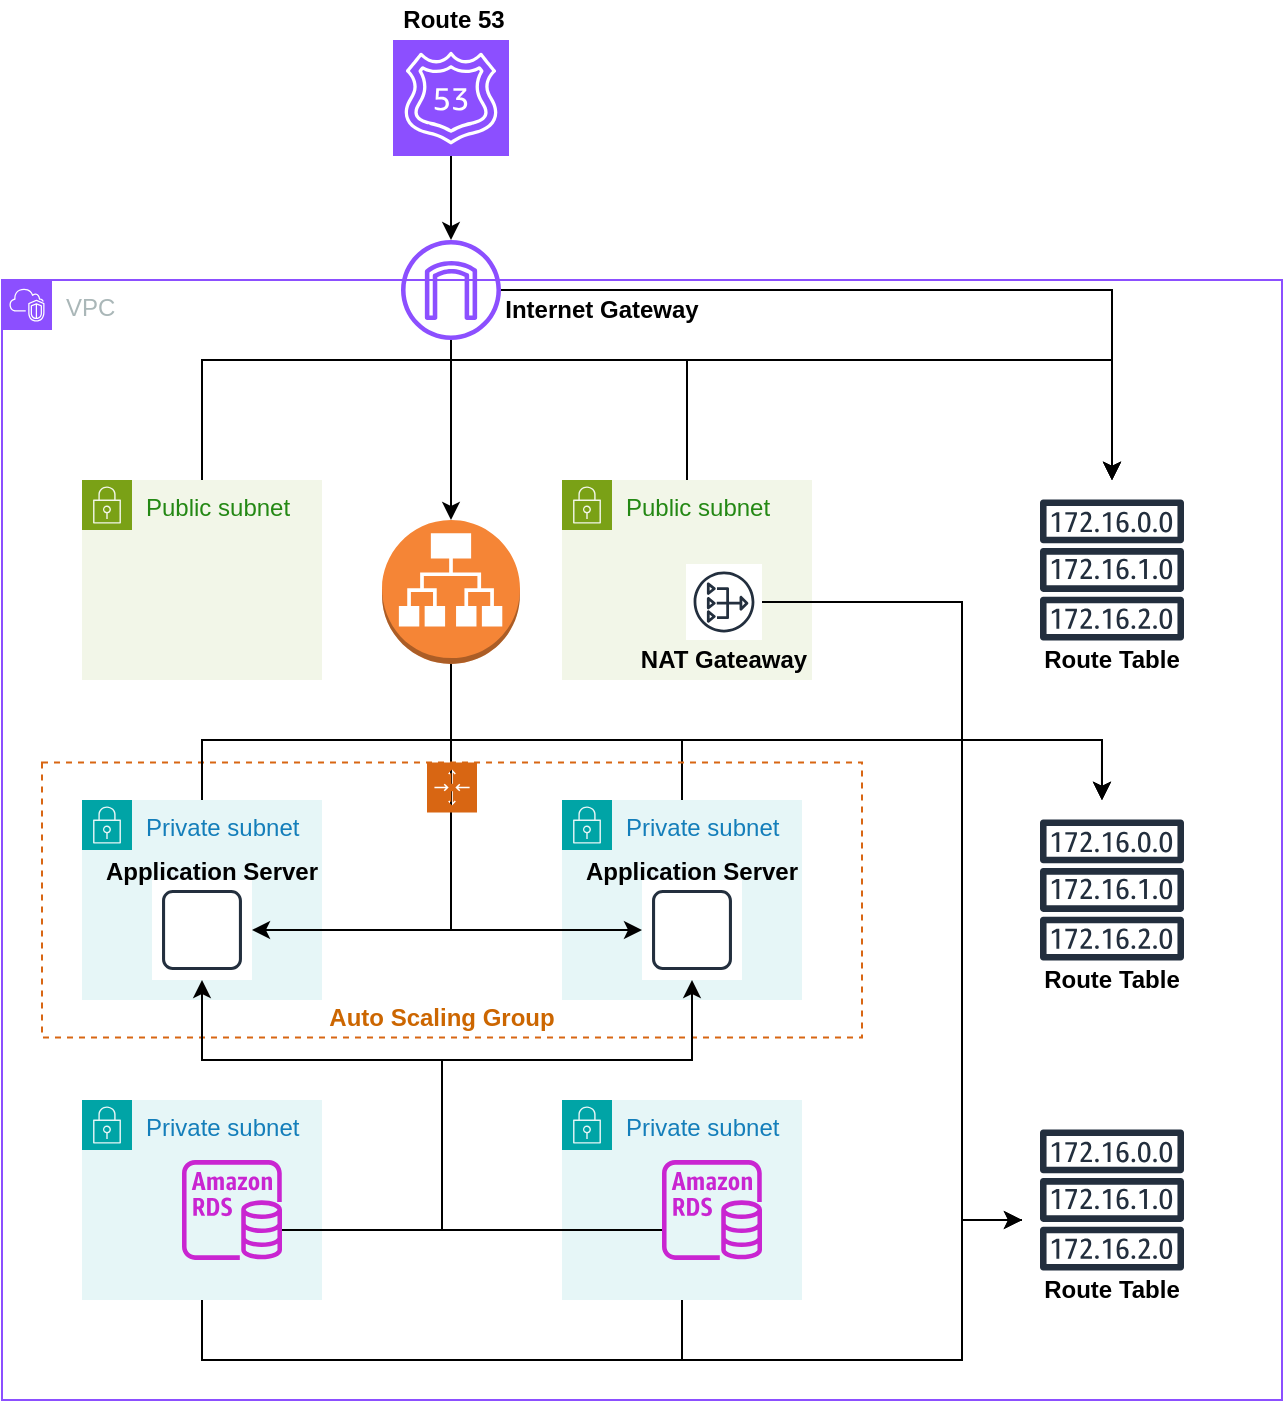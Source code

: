 <mxfile version="22.1.16" type="device">
  <diagram name="Page-1" id="w2aKbGM4OgQQWF_sVL2D">
    <mxGraphModel dx="1050" dy="1657" grid="1" gridSize="10" guides="1" tooltips="1" connect="1" arrows="1" fold="1" page="1" pageScale="1" pageWidth="850" pageHeight="1100" math="0" shadow="0">
      <root>
        <mxCell id="0" />
        <mxCell id="1" parent="0" />
        <mxCell id="8XGC9akkUfp5Vn1tWTnV-1" value="VPC" style="points=[[0,0],[0.25,0],[0.5,0],[0.75,0],[1,0],[1,0.25],[1,0.5],[1,0.75],[1,1],[0.75,1],[0.5,1],[0.25,1],[0,1],[0,0.75],[0,0.5],[0,0.25]];outlineConnect=0;gradientColor=none;html=1;whiteSpace=wrap;fontSize=12;fontStyle=0;container=1;pointerEvents=0;collapsible=0;recursiveResize=0;shape=mxgraph.aws4.group;grIcon=mxgraph.aws4.group_vpc2;strokeColor=#8C4FFF;fillColor=none;verticalAlign=top;align=left;spacingLeft=30;fontColor=#AAB7B8;dashed=0;" vertex="1" parent="1">
          <mxGeometry x="40" y="-400" width="640" height="560" as="geometry" />
        </mxCell>
        <mxCell id="8XGC9akkUfp5Vn1tWTnV-46" style="edgeStyle=orthogonalEdgeStyle;rounded=0;orthogonalLoop=1;jettySize=auto;html=1;" edge="1" parent="8XGC9akkUfp5Vn1tWTnV-1" source="8XGC9akkUfp5Vn1tWTnV-2" target="8XGC9akkUfp5Vn1tWTnV-25">
          <mxGeometry relative="1" as="geometry">
            <Array as="points">
              <mxPoint x="100" y="540" />
              <mxPoint x="480" y="540" />
              <mxPoint x="480" y="470" />
            </Array>
          </mxGeometry>
        </mxCell>
        <mxCell id="8XGC9akkUfp5Vn1tWTnV-2" value="Private subnet" style="points=[[0,0],[0.25,0],[0.5,0],[0.75,0],[1,0],[1,0.25],[1,0.5],[1,0.75],[1,1],[0.75,1],[0.5,1],[0.25,1],[0,1],[0,0.75],[0,0.5],[0,0.25]];outlineConnect=0;gradientColor=none;html=1;whiteSpace=wrap;fontSize=12;fontStyle=0;container=1;pointerEvents=0;collapsible=0;recursiveResize=0;shape=mxgraph.aws4.group;grIcon=mxgraph.aws4.group_security_group;grStroke=0;strokeColor=#00A4A6;fillColor=#E6F6F7;verticalAlign=top;align=left;spacingLeft=30;fontColor=#147EBA;dashed=0;" vertex="1" parent="8XGC9akkUfp5Vn1tWTnV-1">
          <mxGeometry x="40" y="410" width="120" height="100" as="geometry" />
        </mxCell>
        <mxCell id="8XGC9akkUfp5Vn1tWTnV-8" value="" style="sketch=0;outlineConnect=0;fontColor=#232F3E;gradientColor=none;fillColor=#C925D1;strokeColor=none;dashed=0;verticalLabelPosition=bottom;verticalAlign=top;align=center;html=1;fontSize=12;fontStyle=0;aspect=fixed;pointerEvents=1;shape=mxgraph.aws4.rds_instance;" vertex="1" parent="8XGC9akkUfp5Vn1tWTnV-2">
          <mxGeometry x="50" y="30" width="50" height="50" as="geometry" />
        </mxCell>
        <mxCell id="8XGC9akkUfp5Vn1tWTnV-39" style="edgeStyle=orthogonalEdgeStyle;rounded=0;orthogonalLoop=1;jettySize=auto;html=1;entryX=0.524;entryY=0.073;entryDx=0;entryDy=0;entryPerimeter=0;" edge="1" parent="8XGC9akkUfp5Vn1tWTnV-1" source="8XGC9akkUfp5Vn1tWTnV-3" target="8XGC9akkUfp5Vn1tWTnV-25">
          <mxGeometry relative="1" as="geometry">
            <Array as="points">
              <mxPoint x="340" y="540" />
              <mxPoint x="480" y="540" />
              <mxPoint x="480" y="470" />
              <mxPoint x="557" y="470" />
            </Array>
          </mxGeometry>
        </mxCell>
        <mxCell id="8XGC9akkUfp5Vn1tWTnV-3" value="Private subnet" style="points=[[0,0],[0.25,0],[0.5,0],[0.75,0],[1,0],[1,0.25],[1,0.5],[1,0.75],[1,1],[0.75,1],[0.5,1],[0.25,1],[0,1],[0,0.75],[0,0.5],[0,0.25]];outlineConnect=0;gradientColor=none;html=1;whiteSpace=wrap;fontSize=12;fontStyle=0;container=1;pointerEvents=0;collapsible=0;recursiveResize=0;shape=mxgraph.aws4.group;grIcon=mxgraph.aws4.group_security_group;grStroke=0;strokeColor=#00A4A6;fillColor=#E6F6F7;verticalAlign=top;align=left;spacingLeft=30;fontColor=#147EBA;dashed=0;" vertex="1" parent="8XGC9akkUfp5Vn1tWTnV-1">
          <mxGeometry x="280" y="410" width="120" height="100" as="geometry" />
        </mxCell>
        <mxCell id="8XGC9akkUfp5Vn1tWTnV-9" value="" style="sketch=0;outlineConnect=0;fontColor=#232F3E;gradientColor=none;fillColor=#C925D1;strokeColor=none;dashed=0;verticalLabelPosition=bottom;verticalAlign=top;align=center;html=1;fontSize=12;fontStyle=0;aspect=fixed;pointerEvents=1;shape=mxgraph.aws4.rds_instance;" vertex="1" parent="8XGC9akkUfp5Vn1tWTnV-3">
          <mxGeometry x="50" y="30" width="50" height="50" as="geometry" />
        </mxCell>
        <mxCell id="8XGC9akkUfp5Vn1tWTnV-4" value="Private subnet" style="points=[[0,0],[0.25,0],[0.5,0],[0.75,0],[1,0],[1,0.25],[1,0.5],[1,0.75],[1,1],[0.75,1],[0.5,1],[0.25,1],[0,1],[0,0.75],[0,0.5],[0,0.25]];outlineConnect=0;gradientColor=none;html=1;whiteSpace=wrap;fontSize=12;fontStyle=0;container=1;pointerEvents=0;collapsible=0;recursiveResize=0;shape=mxgraph.aws4.group;grIcon=mxgraph.aws4.group_security_group;grStroke=0;strokeColor=#00A4A6;fillColor=#E6F6F7;verticalAlign=top;align=left;spacingLeft=30;fontColor=#147EBA;dashed=0;" vertex="1" parent="8XGC9akkUfp5Vn1tWTnV-1">
          <mxGeometry x="40" y="260" width="120" height="100" as="geometry" />
        </mxCell>
        <mxCell id="8XGC9akkUfp5Vn1tWTnV-10" value="" style="sketch=0;outlineConnect=0;fontColor=#232F3E;gradientColor=none;strokeColor=#232F3E;fillColor=#ffffff;dashed=0;verticalLabelPosition=bottom;verticalAlign=top;align=center;html=1;fontSize=12;fontStyle=0;aspect=fixed;shape=mxgraph.aws4.resourceIcon;resIcon=mxgraph.aws4.instance;" vertex="1" parent="8XGC9akkUfp5Vn1tWTnV-4">
          <mxGeometry x="35" y="40" width="50" height="50" as="geometry" />
        </mxCell>
        <mxCell id="8XGC9akkUfp5Vn1tWTnV-34" style="edgeStyle=orthogonalEdgeStyle;rounded=0;orthogonalLoop=1;jettySize=auto;html=1;" edge="1" parent="8XGC9akkUfp5Vn1tWTnV-1" source="8XGC9akkUfp5Vn1tWTnV-5" target="8XGC9akkUfp5Vn1tWTnV-24">
          <mxGeometry relative="1" as="geometry">
            <Array as="points">
              <mxPoint x="340" y="230" />
              <mxPoint x="550" y="230" />
            </Array>
          </mxGeometry>
        </mxCell>
        <mxCell id="8XGC9akkUfp5Vn1tWTnV-5" value="Private subnet" style="points=[[0,0],[0.25,0],[0.5,0],[0.75,0],[1,0],[1,0.25],[1,0.5],[1,0.75],[1,1],[0.75,1],[0.5,1],[0.25,1],[0,1],[0,0.75],[0,0.5],[0,0.25]];outlineConnect=0;gradientColor=none;html=1;whiteSpace=wrap;fontSize=12;fontStyle=0;container=1;pointerEvents=0;collapsible=0;recursiveResize=0;shape=mxgraph.aws4.group;grIcon=mxgraph.aws4.group_security_group;grStroke=0;strokeColor=#00A4A6;fillColor=#E6F6F7;verticalAlign=top;align=left;spacingLeft=30;fontColor=#147EBA;dashed=0;" vertex="1" parent="8XGC9akkUfp5Vn1tWTnV-1">
          <mxGeometry x="280" y="260" width="120" height="100" as="geometry" />
        </mxCell>
        <mxCell id="8XGC9akkUfp5Vn1tWTnV-11" value="" style="sketch=0;outlineConnect=0;fontColor=#232F3E;gradientColor=none;strokeColor=#232F3E;fillColor=#ffffff;dashed=0;verticalLabelPosition=bottom;verticalAlign=top;align=center;html=1;fontSize=12;fontStyle=0;aspect=fixed;shape=mxgraph.aws4.resourceIcon;resIcon=mxgraph.aws4.instance;" vertex="1" parent="8XGC9akkUfp5Vn1tWTnV-5">
          <mxGeometry x="40" y="40" width="50" height="50" as="geometry" />
        </mxCell>
        <mxCell id="8XGC9akkUfp5Vn1tWTnV-29" style="edgeStyle=orthogonalEdgeStyle;rounded=0;orthogonalLoop=1;jettySize=auto;html=1;" edge="1" parent="8XGC9akkUfp5Vn1tWTnV-1" source="8XGC9akkUfp5Vn1tWTnV-6" target="8XGC9akkUfp5Vn1tWTnV-23">
          <mxGeometry relative="1" as="geometry">
            <Array as="points">
              <mxPoint x="100" y="40" />
              <mxPoint x="555" y="40" />
            </Array>
          </mxGeometry>
        </mxCell>
        <mxCell id="8XGC9akkUfp5Vn1tWTnV-6" value="Public subnet" style="points=[[0,0],[0.25,0],[0.5,0],[0.75,0],[1,0],[1,0.25],[1,0.5],[1,0.75],[1,1],[0.75,1],[0.5,1],[0.25,1],[0,1],[0,0.75],[0,0.5],[0,0.25]];outlineConnect=0;gradientColor=none;html=1;whiteSpace=wrap;fontSize=12;fontStyle=0;container=1;pointerEvents=0;collapsible=0;recursiveResize=0;shape=mxgraph.aws4.group;grIcon=mxgraph.aws4.group_security_group;grStroke=0;strokeColor=#7AA116;fillColor=#F2F6E8;verticalAlign=top;align=left;spacingLeft=30;fontColor=#248814;dashed=0;" vertex="1" parent="8XGC9akkUfp5Vn1tWTnV-1">
          <mxGeometry x="40" y="100" width="120" height="100" as="geometry" />
        </mxCell>
        <mxCell id="8XGC9akkUfp5Vn1tWTnV-30" style="edgeStyle=orthogonalEdgeStyle;rounded=0;orthogonalLoop=1;jettySize=auto;html=1;" edge="1" parent="8XGC9akkUfp5Vn1tWTnV-1" source="8XGC9akkUfp5Vn1tWTnV-7" target="8XGC9akkUfp5Vn1tWTnV-23">
          <mxGeometry relative="1" as="geometry">
            <Array as="points">
              <mxPoint x="343" y="40" />
              <mxPoint x="555" y="40" />
            </Array>
          </mxGeometry>
        </mxCell>
        <mxCell id="8XGC9akkUfp5Vn1tWTnV-7" value="Public subnet" style="points=[[0,0],[0.25,0],[0.5,0],[0.75,0],[1,0],[1,0.25],[1,0.5],[1,0.75],[1,1],[0.75,1],[0.5,1],[0.25,1],[0,1],[0,0.75],[0,0.5],[0,0.25]];outlineConnect=0;gradientColor=none;html=1;whiteSpace=wrap;fontSize=12;fontStyle=0;container=1;pointerEvents=0;collapsible=0;recursiveResize=0;shape=mxgraph.aws4.group;grIcon=mxgraph.aws4.group_security_group;grStroke=0;strokeColor=#7AA116;fillColor=#F2F6E8;verticalAlign=top;align=left;spacingLeft=30;fontColor=#248814;dashed=0;" vertex="1" parent="8XGC9akkUfp5Vn1tWTnV-1">
          <mxGeometry x="280" y="100" width="125" height="100" as="geometry" />
        </mxCell>
        <mxCell id="8XGC9akkUfp5Vn1tWTnV-18" value="" style="sketch=0;outlineConnect=0;fontColor=#232F3E;gradientColor=none;strokeColor=#232F3E;fillColor=#ffffff;dashed=0;verticalLabelPosition=bottom;verticalAlign=top;align=center;html=1;fontSize=12;fontStyle=0;aspect=fixed;shape=mxgraph.aws4.resourceIcon;resIcon=mxgraph.aws4.nat_gateway;" vertex="1" parent="8XGC9akkUfp5Vn1tWTnV-7">
          <mxGeometry x="62" y="42" width="38" height="38" as="geometry" />
        </mxCell>
        <mxCell id="8XGC9akkUfp5Vn1tWTnV-22" value="&lt;b&gt;NAT Gateaway&lt;/b&gt;" style="text;html=1;strokeColor=none;fillColor=none;align=center;verticalAlign=middle;whiteSpace=wrap;rounded=0;" vertex="1" parent="8XGC9akkUfp5Vn1tWTnV-7">
          <mxGeometry x="31" y="80" width="100" height="20" as="geometry" />
        </mxCell>
        <mxCell id="8XGC9akkUfp5Vn1tWTnV-27" style="edgeStyle=orthogonalEdgeStyle;rounded=0;orthogonalLoop=1;jettySize=auto;html=1;" edge="1" parent="8XGC9akkUfp5Vn1tWTnV-1" source="8XGC9akkUfp5Vn1tWTnV-12" target="8XGC9akkUfp5Vn1tWTnV-10">
          <mxGeometry relative="1" as="geometry">
            <Array as="points">
              <mxPoint x="225" y="325" />
            </Array>
          </mxGeometry>
        </mxCell>
        <mxCell id="8XGC9akkUfp5Vn1tWTnV-28" style="edgeStyle=orthogonalEdgeStyle;rounded=0;orthogonalLoop=1;jettySize=auto;html=1;" edge="1" parent="8XGC9akkUfp5Vn1tWTnV-1" source="8XGC9akkUfp5Vn1tWTnV-12" target="8XGC9akkUfp5Vn1tWTnV-11">
          <mxGeometry relative="1" as="geometry">
            <Array as="points">
              <mxPoint x="225" y="325" />
            </Array>
          </mxGeometry>
        </mxCell>
        <mxCell id="8XGC9akkUfp5Vn1tWTnV-12" value="" style="outlineConnect=0;dashed=0;verticalLabelPosition=bottom;verticalAlign=top;align=center;html=1;shape=mxgraph.aws3.application_load_balancer;fillColor=#F58536;gradientColor=none;" vertex="1" parent="8XGC9akkUfp5Vn1tWTnV-1">
          <mxGeometry x="190" y="120" width="69" height="72" as="geometry" />
        </mxCell>
        <mxCell id="8XGC9akkUfp5Vn1tWTnV-26" style="edgeStyle=orthogonalEdgeStyle;rounded=0;orthogonalLoop=1;jettySize=auto;html=1;" edge="1" parent="8XGC9akkUfp5Vn1tWTnV-1" source="8XGC9akkUfp5Vn1tWTnV-13" target="8XGC9akkUfp5Vn1tWTnV-12">
          <mxGeometry relative="1" as="geometry" />
        </mxCell>
        <mxCell id="8XGC9akkUfp5Vn1tWTnV-31" style="edgeStyle=orthogonalEdgeStyle;rounded=0;orthogonalLoop=1;jettySize=auto;html=1;" edge="1" parent="8XGC9akkUfp5Vn1tWTnV-1" source="8XGC9akkUfp5Vn1tWTnV-13" target="8XGC9akkUfp5Vn1tWTnV-23">
          <mxGeometry relative="1" as="geometry">
            <Array as="points">
              <mxPoint x="225" y="40" />
              <mxPoint x="555" y="40" />
            </Array>
          </mxGeometry>
        </mxCell>
        <mxCell id="8XGC9akkUfp5Vn1tWTnV-32" style="edgeStyle=orthogonalEdgeStyle;rounded=0;orthogonalLoop=1;jettySize=auto;html=1;" edge="1" parent="8XGC9akkUfp5Vn1tWTnV-1" source="8XGC9akkUfp5Vn1tWTnV-13" target="8XGC9akkUfp5Vn1tWTnV-23">
          <mxGeometry relative="1" as="geometry">
            <Array as="points">
              <mxPoint x="555" y="5" />
            </Array>
          </mxGeometry>
        </mxCell>
        <mxCell id="8XGC9akkUfp5Vn1tWTnV-13" value="" style="sketch=0;outlineConnect=0;fontColor=#232F3E;gradientColor=none;fillColor=#8C4FFF;strokeColor=none;dashed=0;verticalLabelPosition=bottom;verticalAlign=top;align=center;html=1;fontSize=12;fontStyle=0;aspect=fixed;pointerEvents=1;shape=mxgraph.aws4.internet_gateway;" vertex="1" parent="8XGC9akkUfp5Vn1tWTnV-1">
          <mxGeometry x="199.5" y="-20" width="50" height="50" as="geometry" />
        </mxCell>
        <mxCell id="8XGC9akkUfp5Vn1tWTnV-17" value="" style="points=[[0,0],[0.25,0],[0.5,0],[0.75,0],[1,0],[1,0.25],[1,0.5],[1,0.75],[1,1],[0.75,1],[0.5,1],[0.25,1],[0,1],[0,0.75],[0,0.5],[0,0.25]];outlineConnect=0;gradientColor=none;html=1;whiteSpace=wrap;fontSize=12;fontStyle=0;container=1;pointerEvents=0;collapsible=0;recursiveResize=0;shape=mxgraph.aws4.groupCenter;grIcon=mxgraph.aws4.group_auto_scaling_group;grStroke=1;strokeColor=#D86613;fillColor=none;verticalAlign=top;align=center;fontColor=#D86613;dashed=1;spacingTop=25;" vertex="1" parent="8XGC9akkUfp5Vn1tWTnV-1">
          <mxGeometry x="20" y="241.25" width="410" height="137.5" as="geometry" />
        </mxCell>
        <mxCell id="8XGC9akkUfp5Vn1tWTnV-19" value="&lt;b&gt;&lt;font color=&quot;#cc6600&quot;&gt;Auto Scaling Group&lt;/font&gt;&lt;/b&gt;" style="text;html=1;strokeColor=none;fillColor=none;align=center;verticalAlign=middle;whiteSpace=wrap;rounded=0;" vertex="1" parent="8XGC9akkUfp5Vn1tWTnV-17">
          <mxGeometry x="140" y="117.5" width="120" height="20" as="geometry" />
        </mxCell>
        <mxCell id="8XGC9akkUfp5Vn1tWTnV-20" value="&lt;b&gt;Application Server&lt;/b&gt;" style="text;html=1;strokeColor=none;fillColor=none;align=center;verticalAlign=middle;whiteSpace=wrap;rounded=0;" vertex="1" parent="8XGC9akkUfp5Vn1tWTnV-17">
          <mxGeometry x="30" y="50" width="110" height="10" as="geometry" />
        </mxCell>
        <mxCell id="8XGC9akkUfp5Vn1tWTnV-21" value="&lt;b&gt;Application Server&lt;/b&gt;" style="text;html=1;strokeColor=none;fillColor=none;align=center;verticalAlign=middle;whiteSpace=wrap;rounded=0;" vertex="1" parent="8XGC9akkUfp5Vn1tWTnV-17">
          <mxGeometry x="270" y="50" width="110" height="10" as="geometry" />
        </mxCell>
        <mxCell id="8XGC9akkUfp5Vn1tWTnV-23" value="" style="sketch=0;outlineConnect=0;fontColor=#232F3E;gradientColor=none;strokeColor=#232F3E;fillColor=#ffffff;dashed=0;verticalLabelPosition=bottom;verticalAlign=top;align=center;html=1;fontSize=12;fontStyle=0;aspect=fixed;shape=mxgraph.aws4.resourceIcon;resIcon=mxgraph.aws4.route_table;" vertex="1" parent="8XGC9akkUfp5Vn1tWTnV-1">
          <mxGeometry x="510" y="100" width="90" height="90" as="geometry" />
        </mxCell>
        <mxCell id="8XGC9akkUfp5Vn1tWTnV-24" value="" style="sketch=0;outlineConnect=0;fontColor=#232F3E;gradientColor=none;strokeColor=#232F3E;fillColor=#ffffff;dashed=0;verticalLabelPosition=bottom;verticalAlign=top;align=center;html=1;fontSize=12;fontStyle=0;aspect=fixed;shape=mxgraph.aws4.resourceIcon;resIcon=mxgraph.aws4.route_table;" vertex="1" parent="8XGC9akkUfp5Vn1tWTnV-1">
          <mxGeometry x="510" y="260" width="90" height="90" as="geometry" />
        </mxCell>
        <mxCell id="8XGC9akkUfp5Vn1tWTnV-25" value="" style="sketch=0;outlineConnect=0;fontColor=#232F3E;gradientColor=none;strokeColor=#232F3E;fillColor=#ffffff;dashed=0;verticalLabelPosition=bottom;verticalAlign=top;align=center;html=1;fontSize=12;fontStyle=0;aspect=fixed;shape=mxgraph.aws4.resourceIcon;resIcon=mxgraph.aws4.route_table;" vertex="1" parent="8XGC9akkUfp5Vn1tWTnV-1">
          <mxGeometry x="510" y="415" width="90" height="90" as="geometry" />
        </mxCell>
        <mxCell id="8XGC9akkUfp5Vn1tWTnV-33" style="edgeStyle=orthogonalEdgeStyle;rounded=0;orthogonalLoop=1;jettySize=auto;html=1;entryX=0.444;entryY=0;entryDx=0;entryDy=0;entryPerimeter=0;" edge="1" parent="8XGC9akkUfp5Vn1tWTnV-1" source="8XGC9akkUfp5Vn1tWTnV-4" target="8XGC9akkUfp5Vn1tWTnV-24">
          <mxGeometry relative="1" as="geometry">
            <Array as="points">
              <mxPoint x="100" y="230" />
              <mxPoint x="550" y="230" />
            </Array>
          </mxGeometry>
        </mxCell>
        <mxCell id="8XGC9akkUfp5Vn1tWTnV-40" style="edgeStyle=orthogonalEdgeStyle;rounded=0;orthogonalLoop=1;jettySize=auto;html=1;" edge="1" parent="8XGC9akkUfp5Vn1tWTnV-1" source="8XGC9akkUfp5Vn1tWTnV-18" target="8XGC9akkUfp5Vn1tWTnV-24">
          <mxGeometry relative="1" as="geometry">
            <Array as="points">
              <mxPoint x="480" y="161" />
              <mxPoint x="480" y="230" />
              <mxPoint x="550" y="230" />
            </Array>
          </mxGeometry>
        </mxCell>
        <mxCell id="8XGC9akkUfp5Vn1tWTnV-42" style="edgeStyle=orthogonalEdgeStyle;rounded=0;orthogonalLoop=1;jettySize=auto;html=1;" edge="1" parent="8XGC9akkUfp5Vn1tWTnV-1" source="8XGC9akkUfp5Vn1tWTnV-18" target="8XGC9akkUfp5Vn1tWTnV-25">
          <mxGeometry relative="1" as="geometry">
            <Array as="points">
              <mxPoint x="480" y="161" />
              <mxPoint x="480" y="470" />
            </Array>
          </mxGeometry>
        </mxCell>
        <mxCell id="8XGC9akkUfp5Vn1tWTnV-44" style="edgeStyle=orthogonalEdgeStyle;rounded=0;orthogonalLoop=1;jettySize=auto;html=1;" edge="1" parent="8XGC9akkUfp5Vn1tWTnV-1" source="8XGC9akkUfp5Vn1tWTnV-8" target="8XGC9akkUfp5Vn1tWTnV-11">
          <mxGeometry relative="1" as="geometry">
            <Array as="points">
              <mxPoint x="220" y="475" />
              <mxPoint x="220" y="390" />
              <mxPoint x="345" y="390" />
            </Array>
          </mxGeometry>
        </mxCell>
        <mxCell id="8XGC9akkUfp5Vn1tWTnV-45" style="edgeStyle=orthogonalEdgeStyle;rounded=0;orthogonalLoop=1;jettySize=auto;html=1;" edge="1" parent="8XGC9akkUfp5Vn1tWTnV-1" source="8XGC9akkUfp5Vn1tWTnV-9" target="8XGC9akkUfp5Vn1tWTnV-10">
          <mxGeometry relative="1" as="geometry">
            <Array as="points">
              <mxPoint x="220" y="475" />
              <mxPoint x="220" y="390" />
              <mxPoint x="100" y="390" />
            </Array>
          </mxGeometry>
        </mxCell>
        <mxCell id="8XGC9akkUfp5Vn1tWTnV-47" value="&lt;b&gt;Route Table&lt;/b&gt;" style="text;html=1;strokeColor=none;fillColor=none;align=center;verticalAlign=middle;whiteSpace=wrap;rounded=0;" vertex="1" parent="8XGC9akkUfp5Vn1tWTnV-1">
          <mxGeometry x="520" y="180" width="70" height="20" as="geometry" />
        </mxCell>
        <mxCell id="8XGC9akkUfp5Vn1tWTnV-48" value="&lt;b&gt;Route Table&lt;/b&gt;" style="text;html=1;strokeColor=none;fillColor=none;align=center;verticalAlign=middle;whiteSpace=wrap;rounded=0;" vertex="1" parent="8XGC9akkUfp5Vn1tWTnV-1">
          <mxGeometry x="520" y="340" width="70" height="20" as="geometry" />
        </mxCell>
        <mxCell id="8XGC9akkUfp5Vn1tWTnV-49" value="&lt;b&gt;Route Table&lt;/b&gt;" style="text;html=1;strokeColor=none;fillColor=none;align=center;verticalAlign=middle;whiteSpace=wrap;rounded=0;" vertex="1" parent="8XGC9akkUfp5Vn1tWTnV-1">
          <mxGeometry x="520" y="490" width="70" height="30" as="geometry" />
        </mxCell>
        <mxCell id="8XGC9akkUfp5Vn1tWTnV-54" value="&lt;b&gt;Internet Gateway&lt;/b&gt;" style="text;html=1;strokeColor=none;fillColor=none;align=center;verticalAlign=middle;whiteSpace=wrap;rounded=0;" vertex="1" parent="8XGC9akkUfp5Vn1tWTnV-1">
          <mxGeometry x="249.5" width="100" height="30" as="geometry" />
        </mxCell>
        <mxCell id="8XGC9akkUfp5Vn1tWTnV-51" style="edgeStyle=orthogonalEdgeStyle;rounded=0;orthogonalLoop=1;jettySize=auto;html=1;" edge="1" parent="1" source="8XGC9akkUfp5Vn1tWTnV-50" target="8XGC9akkUfp5Vn1tWTnV-13">
          <mxGeometry relative="1" as="geometry" />
        </mxCell>
        <mxCell id="8XGC9akkUfp5Vn1tWTnV-50" value="" style="sketch=0;points=[[0,0,0],[0.25,0,0],[0.5,0,0],[0.75,0,0],[1,0,0],[0,1,0],[0.25,1,0],[0.5,1,0],[0.75,1,0],[1,1,0],[0,0.25,0],[0,0.5,0],[0,0.75,0],[1,0.25,0],[1,0.5,0],[1,0.75,0]];outlineConnect=0;fontColor=#232F3E;fillColor=#8C4FFF;strokeColor=#ffffff;dashed=0;verticalLabelPosition=bottom;verticalAlign=top;align=center;html=1;fontSize=12;fontStyle=0;aspect=fixed;shape=mxgraph.aws4.resourceIcon;resIcon=mxgraph.aws4.route_53;" vertex="1" parent="1">
          <mxGeometry x="235.5" y="-520" width="58" height="58" as="geometry" />
        </mxCell>
        <mxCell id="8XGC9akkUfp5Vn1tWTnV-52" value="&lt;b&gt;Route 53&lt;/b&gt;" style="text;html=1;strokeColor=none;fillColor=none;align=center;verticalAlign=middle;whiteSpace=wrap;rounded=0;" vertex="1" parent="1">
          <mxGeometry x="235.5" y="-540" width="60" height="20" as="geometry" />
        </mxCell>
      </root>
    </mxGraphModel>
  </diagram>
</mxfile>
